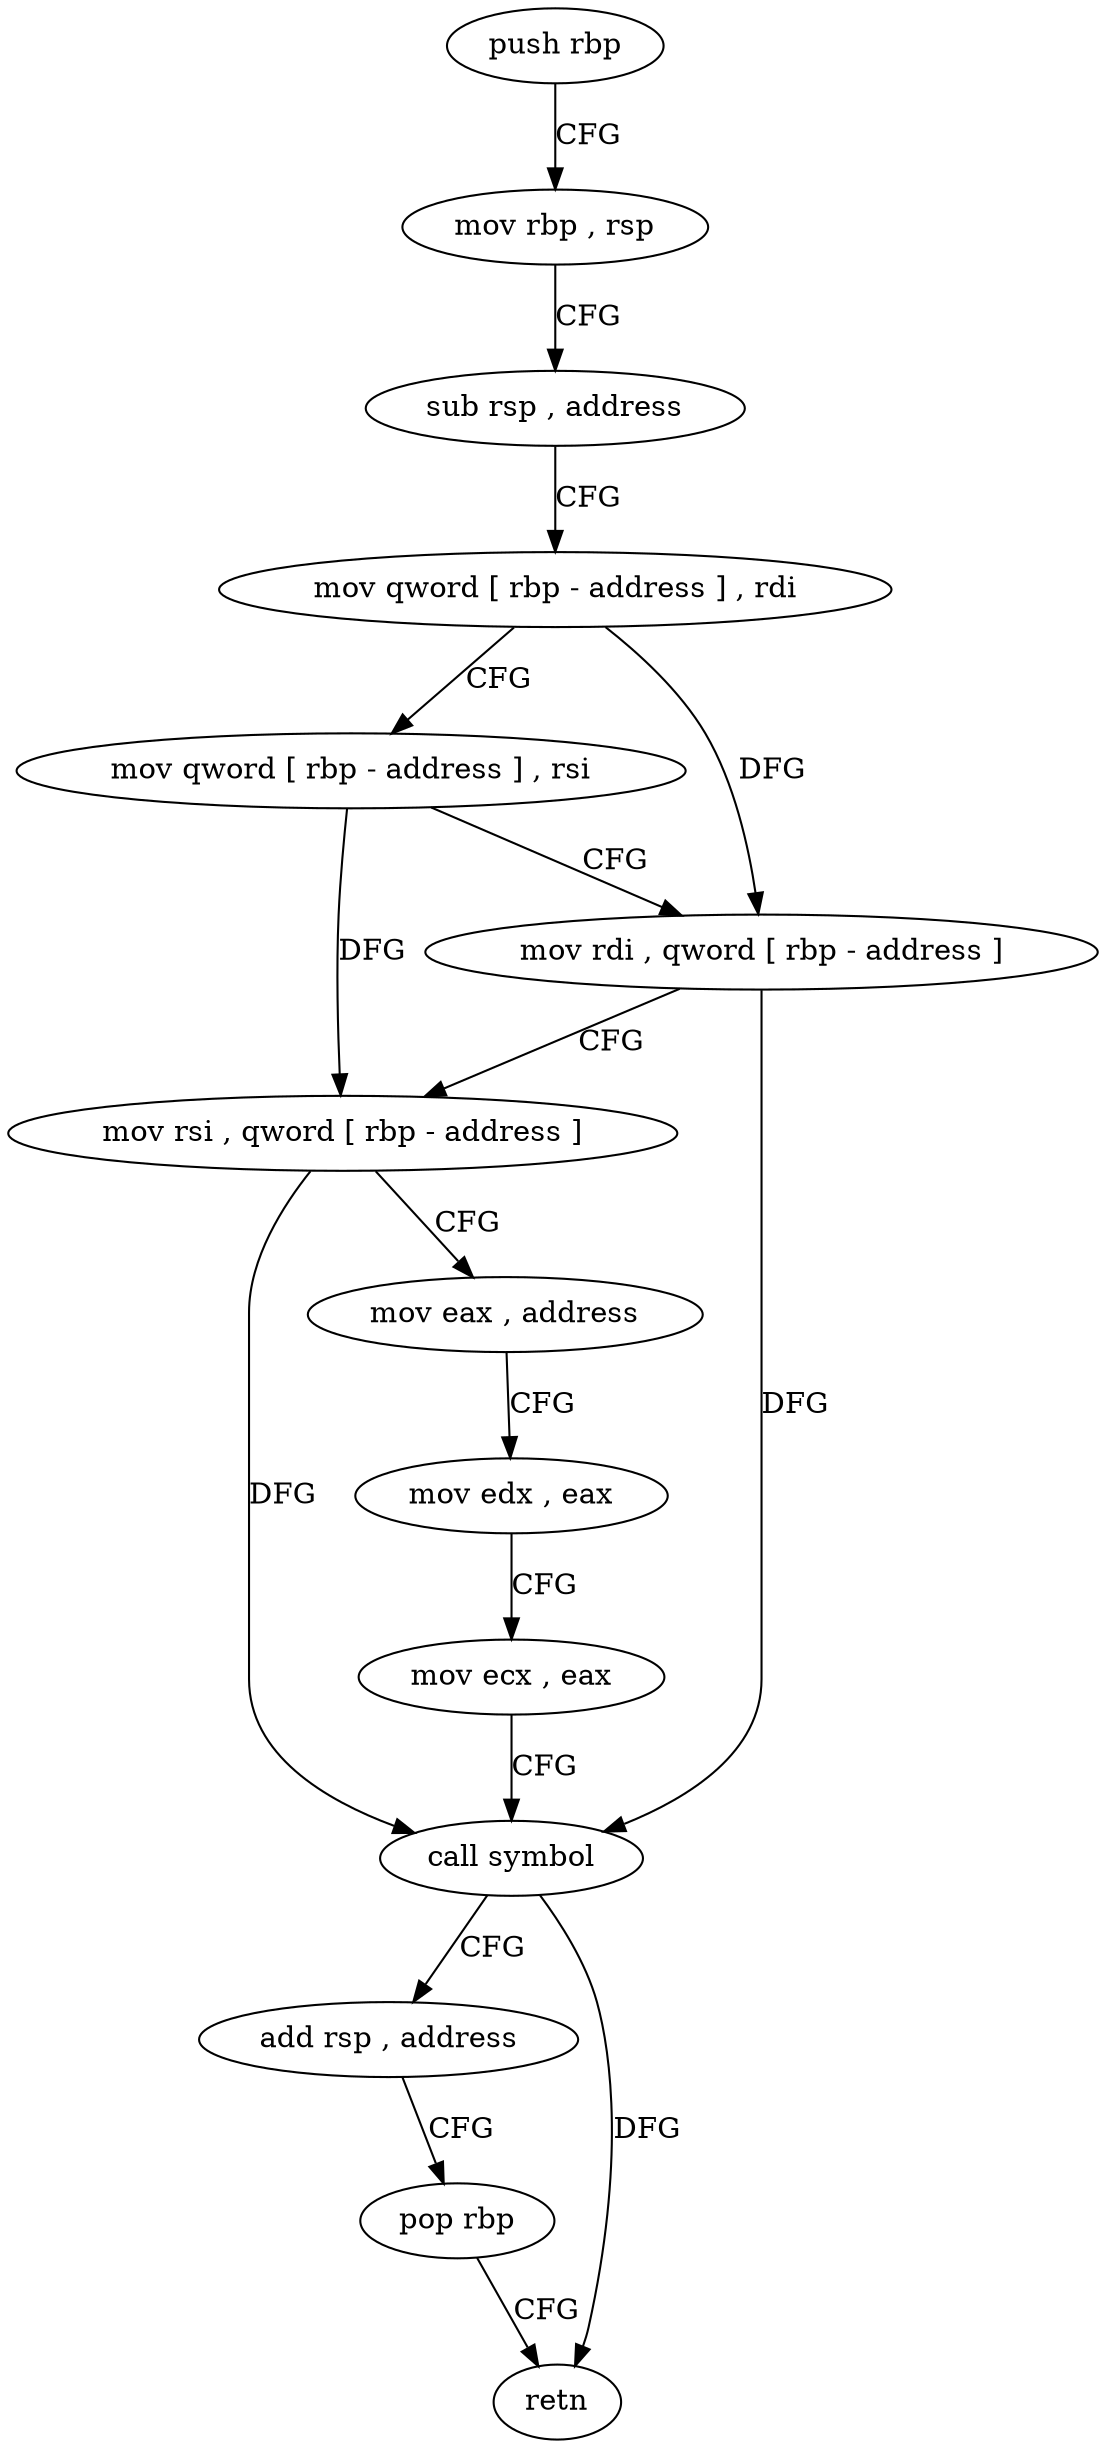 digraph "func" {
"4219968" [label = "push rbp" ]
"4219969" [label = "mov rbp , rsp" ]
"4219972" [label = "sub rsp , address" ]
"4219976" [label = "mov qword [ rbp - address ] , rdi" ]
"4219980" [label = "mov qword [ rbp - address ] , rsi" ]
"4219984" [label = "mov rdi , qword [ rbp - address ]" ]
"4219988" [label = "mov rsi , qword [ rbp - address ]" ]
"4219992" [label = "mov eax , address" ]
"4219997" [label = "mov edx , eax" ]
"4219999" [label = "mov ecx , eax" ]
"4220001" [label = "call symbol" ]
"4220006" [label = "add rsp , address" ]
"4220010" [label = "pop rbp" ]
"4220011" [label = "retn" ]
"4219968" -> "4219969" [ label = "CFG" ]
"4219969" -> "4219972" [ label = "CFG" ]
"4219972" -> "4219976" [ label = "CFG" ]
"4219976" -> "4219980" [ label = "CFG" ]
"4219976" -> "4219984" [ label = "DFG" ]
"4219980" -> "4219984" [ label = "CFG" ]
"4219980" -> "4219988" [ label = "DFG" ]
"4219984" -> "4219988" [ label = "CFG" ]
"4219984" -> "4220001" [ label = "DFG" ]
"4219988" -> "4219992" [ label = "CFG" ]
"4219988" -> "4220001" [ label = "DFG" ]
"4219992" -> "4219997" [ label = "CFG" ]
"4219997" -> "4219999" [ label = "CFG" ]
"4219999" -> "4220001" [ label = "CFG" ]
"4220001" -> "4220006" [ label = "CFG" ]
"4220001" -> "4220011" [ label = "DFG" ]
"4220006" -> "4220010" [ label = "CFG" ]
"4220010" -> "4220011" [ label = "CFG" ]
}
